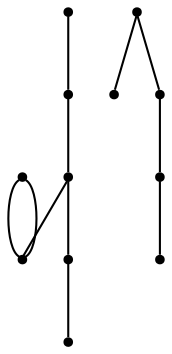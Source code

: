 graph {
  node [shape=point,comment="{\"directed\":false,\"doi\":\"10.1007/978-3-540-31843-9_38\",\"figure\":\"1\"}"]

  v0 [pos="1043.5836936773255,632.596588134766"]
  v1 [pos="1461.9073310319768,633.9839935302738"]
  v2 [pos="1461.0968114098837,1004.3214162190759"]
  v3 [pos="1300.4335210755812,311.4465713500979"]
  v4 [pos="1316.6386355377908,1135.2090199788415"]
  v5 [pos="1176.347965116279,902.2464752197269"]
  v6 [pos="958.7367051235465,481.4548492431644"]
  v7 [pos="589.3742301053778,559.5715204874678"]
  v8 [pos="594.1188635537791,1135.2090199788415"]
  v9 [pos="827.0100972020349,354.8465728759768"]
  v10 [pos="317.82160474200583,897.2716013590498"]
  v11 [pos="317.823703215843,353.45904032389353"]

  v10 -- v8 [id="-3",pos="317.82160474200583,897.2716013590498 594.1188635537791,1135.2090199788415 594.1188635537791,1135.2090199788415 594.1188635537791,1135.2090199788415"]
  v10 -- v11 [id="-11",pos="317.82160474200583,897.2716013590498 317.823703215843,353.45904032389353 317.823703215843,353.45904032389353 317.823703215843,353.45904032389353"]
  v11 -- v7 [id="-31",pos="317.823703215843,353.45904032389353 589.3742301053778,559.5715204874678 589.3742301053778,559.5715204874678 589.3742301053778,559.5715204874678"]
  v7 -- v9 [id="-70",pos="589.3742301053778,559.5715204874678 827.0100972020349,354.8465728759768 827.0100972020349,354.8465728759768 827.0100972020349,354.8465728759768"]
  v2 -- v4 [id="-98",pos="1461.0968114098837,1004.3214162190759 1423.2439680232558,1095.0527191162114 1423.2439680232558,1095.0527191162114 1423.2439680232558,1095.0527191162114 1316.6386355377908,1135.2090199788415 1316.6386355377908,1135.2090199788415 1316.6386355377908,1135.2090199788415"]
  v1 -- v3 [id="-113",pos="1461.9073310319768,633.9839935302738 1300.4335210755812,311.4465713500979 1300.4335210755812,311.4465713500979 1300.4335210755812,311.4465713500979"]
  v2 -- v4 [id="-120",pos="1461.0968114098837,1004.3214162190759 1316.6386355377908,1135.2090199788415 1316.6386355377908,1135.2090199788415 1316.6386355377908,1135.2090199788415"]
  v6 -- v0 [id="-130",pos="958.7367051235465,481.4548492431644 1043.5836936773255,632.596588134766 1043.5836936773255,632.596588134766 1043.5836936773255,632.596588134766"]
  v0 -- v5 [id="-156",pos="1043.5836936773255,632.596588134766 1176.347965116279,902.2464752197269 1176.347965116279,902.2464752197269 1176.347965116279,902.2464752197269"]
  v5 -- v4 [id="-216",pos="1176.347965116279,902.2464752197269 1316.6386355377908,1135.2090199788415 1316.6386355377908,1135.2090199788415 1316.6386355377908,1135.2090199788415"]
  v5 -- v1 [id="-243",pos="1176.347965116279,902.2464752197269 1461.9073310319768,633.9839935302738 1461.9073310319768,633.9839935302738 1461.9073310319768,633.9839935302738"]
}